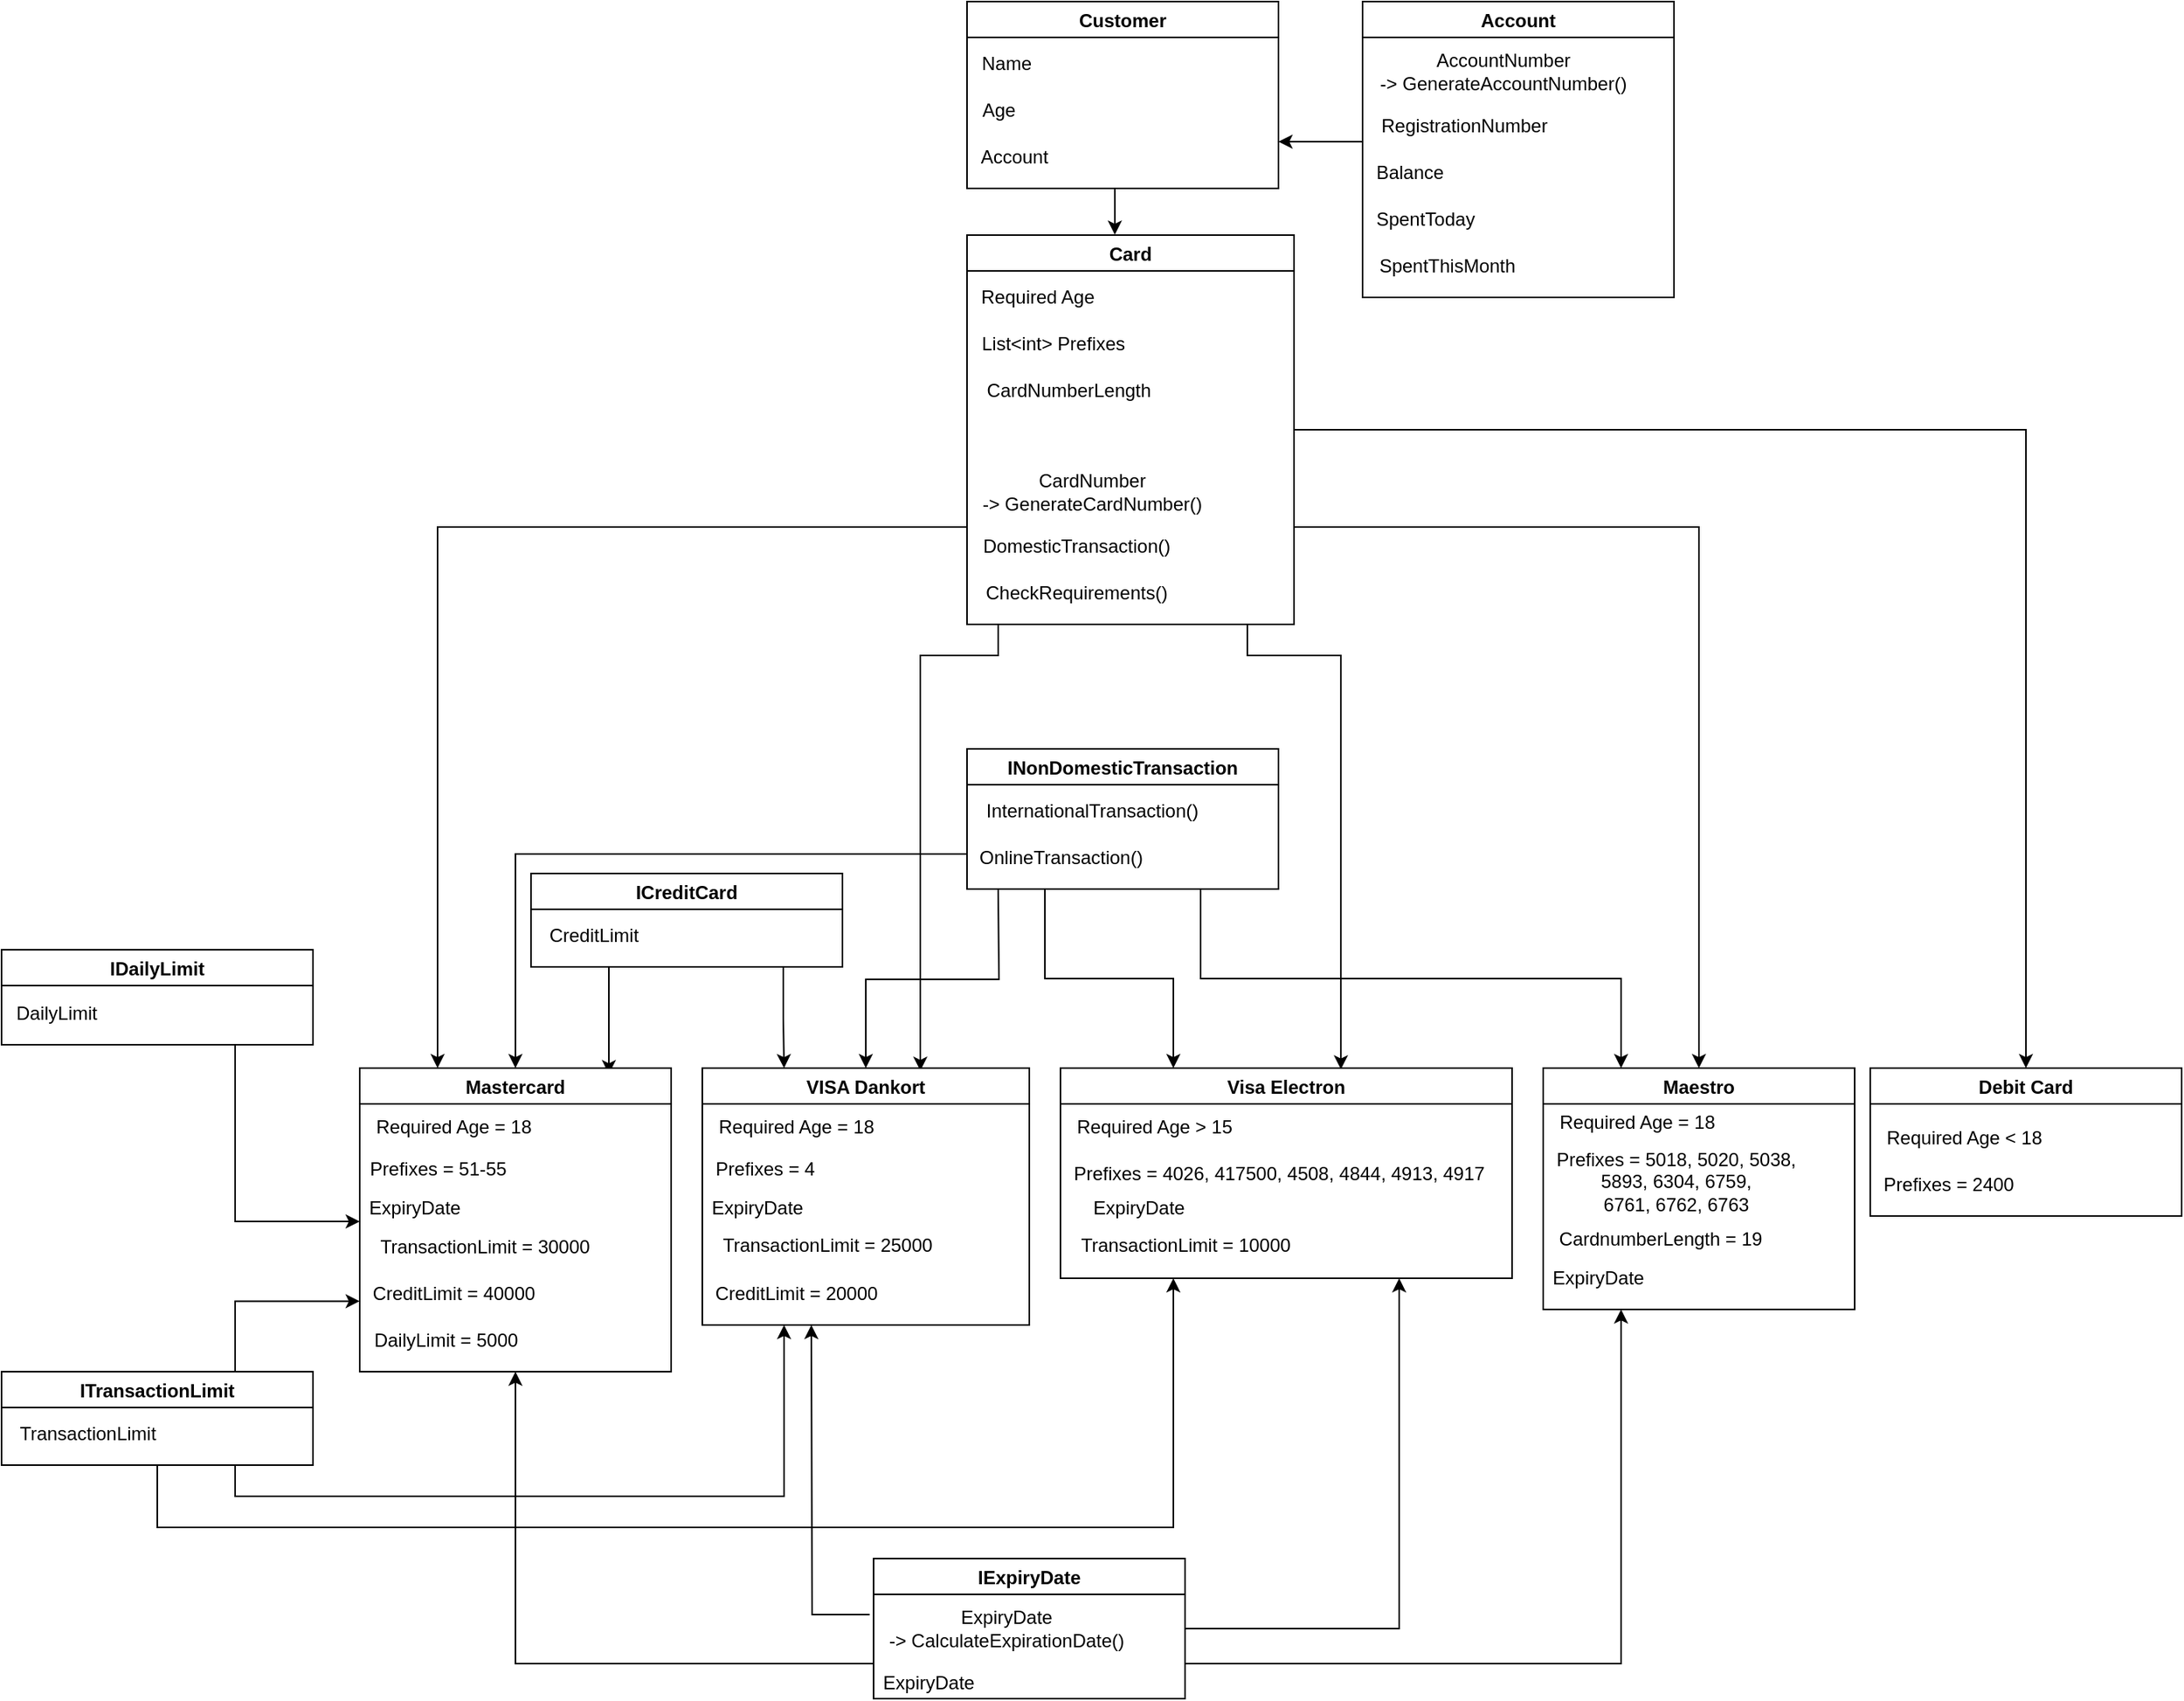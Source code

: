 <mxfile version="16.5.2" type="github">
  <diagram id="C5RBs43oDa-KdzZeNtuy" name="Page-1">
    <mxGraphModel dx="3015" dy="2326" grid="1" gridSize="10" guides="1" tooltips="1" connect="1" arrows="1" fold="1" page="1" pageScale="1" pageWidth="827" pageHeight="1169" math="0" shadow="0">
      <root>
        <mxCell id="WIyWlLk6GJQsqaUBKTNV-0" />
        <mxCell id="WIyWlLk6GJQsqaUBKTNV-1" parent="WIyWlLk6GJQsqaUBKTNV-0" />
        <mxCell id="AnMg0R0ovfiQeOs0e8Q3-82" style="edgeStyle=orthogonalEdgeStyle;rounded=0;orthogonalLoop=1;jettySize=auto;html=1;exitX=1;exitY=0.5;exitDx=0;exitDy=0;" edge="1" parent="WIyWlLk6GJQsqaUBKTNV-1" source="zxL5zWdCW-zHQKjPgyib-11" target="zxL5zWdCW-zHQKjPgyib-45">
          <mxGeometry relative="1" as="geometry" />
        </mxCell>
        <mxCell id="AnMg0R0ovfiQeOs0e8Q3-87" style="edgeStyle=orthogonalEdgeStyle;rounded=0;orthogonalLoop=1;jettySize=auto;html=1;exitX=1;exitY=0.75;exitDx=0;exitDy=0;entryX=0.5;entryY=0;entryDx=0;entryDy=0;" edge="1" parent="WIyWlLk6GJQsqaUBKTNV-1" source="zxL5zWdCW-zHQKjPgyib-11" target="zxL5zWdCW-zHQKjPgyib-53">
          <mxGeometry relative="1" as="geometry" />
        </mxCell>
        <mxCell id="AnMg0R0ovfiQeOs0e8Q3-88" style="edgeStyle=orthogonalEdgeStyle;rounded=0;orthogonalLoop=1;jettySize=auto;html=1;entryX=0.621;entryY=0.006;entryDx=0;entryDy=0;entryPerimeter=0;" edge="1" parent="WIyWlLk6GJQsqaUBKTNV-1" target="AnMg0R0ovfiQeOs0e8Q3-0">
          <mxGeometry relative="1" as="geometry">
            <mxPoint x="140" y="200" as="sourcePoint" />
            <Array as="points">
              <mxPoint x="140" y="220" />
              <mxPoint x="200" y="220" />
            </Array>
          </mxGeometry>
        </mxCell>
        <mxCell id="AnMg0R0ovfiQeOs0e8Q3-89" style="edgeStyle=orthogonalEdgeStyle;rounded=0;orthogonalLoop=1;jettySize=auto;html=1;entryX=0.662;entryY=0.01;entryDx=0;entryDy=0;entryPerimeter=0;" edge="1" parent="WIyWlLk6GJQsqaUBKTNV-1" target="AnMg0R0ovfiQeOs0e8Q3-5">
          <mxGeometry relative="1" as="geometry">
            <mxPoint x="-20" y="200" as="sourcePoint" />
            <Array as="points">
              <mxPoint x="-20" y="220" />
              <mxPoint x="-70" y="220" />
              <mxPoint x="-70" y="487" />
            </Array>
          </mxGeometry>
        </mxCell>
        <mxCell id="AnMg0R0ovfiQeOs0e8Q3-90" style="edgeStyle=orthogonalEdgeStyle;rounded=0;orthogonalLoop=1;jettySize=auto;html=1;exitX=0;exitY=0.75;exitDx=0;exitDy=0;entryX=0.25;entryY=0;entryDx=0;entryDy=0;" edge="1" parent="WIyWlLk6GJQsqaUBKTNV-1" source="zxL5zWdCW-zHQKjPgyib-11" target="AnMg0R0ovfiQeOs0e8Q3-10">
          <mxGeometry relative="1" as="geometry">
            <mxPoint x="-250" y="240" as="targetPoint" />
          </mxGeometry>
        </mxCell>
        <mxCell id="zxL5zWdCW-zHQKjPgyib-11" value="Card" style="swimlane;" parent="WIyWlLk6GJQsqaUBKTNV-1" vertex="1">
          <mxGeometry x="-40" y="-50" width="210" height="250" as="geometry" />
        </mxCell>
        <mxCell id="zxL5zWdCW-zHQKjPgyib-12" value="Required Age" style="text;html=1;align=center;verticalAlign=middle;resizable=0;points=[];autosize=1;strokeColor=none;fillColor=none;" parent="zxL5zWdCW-zHQKjPgyib-11" vertex="1">
          <mxGeometry y="30" width="90" height="20" as="geometry" />
        </mxCell>
        <mxCell id="zxL5zWdCW-zHQKjPgyib-28" value="DomesticTransaction()" style="text;html=1;align=center;verticalAlign=middle;resizable=0;points=[];autosize=1;strokeColor=none;fillColor=none;" parent="zxL5zWdCW-zHQKjPgyib-11" vertex="1">
          <mxGeometry y="190" width="140" height="20" as="geometry" />
        </mxCell>
        <mxCell id="zxL5zWdCW-zHQKjPgyib-32" value="List&amp;lt;int&amp;gt; Prefixes" style="text;html=1;align=center;verticalAlign=middle;resizable=0;points=[];autosize=1;strokeColor=none;fillColor=none;" parent="zxL5zWdCW-zHQKjPgyib-11" vertex="1">
          <mxGeometry y="60" width="110" height="20" as="geometry" />
        </mxCell>
        <mxCell id="zxL5zWdCW-zHQKjPgyib-33" value="CardNumberLength" style="text;html=1;align=center;verticalAlign=middle;resizable=0;points=[];autosize=1;strokeColor=none;fillColor=none;" parent="zxL5zWdCW-zHQKjPgyib-11" vertex="1">
          <mxGeometry y="90" width="130" height="20" as="geometry" />
        </mxCell>
        <mxCell id="zxL5zWdCW-zHQKjPgyib-34" value="&lt;div&gt;CardNumber &lt;br&gt;&lt;/div&gt;&lt;div&gt;-&amp;gt; GenerateCardNumber()&lt;/div&gt;" style="text;html=1;align=center;verticalAlign=middle;resizable=0;points=[];autosize=1;strokeColor=none;fillColor=none;" parent="zxL5zWdCW-zHQKjPgyib-11" vertex="1">
          <mxGeometry y="150" width="160" height="30" as="geometry" />
        </mxCell>
        <mxCell id="AnMg0R0ovfiQeOs0e8Q3-94" value="CheckRequirements()" style="text;html=1;align=center;verticalAlign=middle;resizable=0;points=[];autosize=1;strokeColor=none;fillColor=none;" vertex="1" parent="zxL5zWdCW-zHQKjPgyib-11">
          <mxGeometry y="220" width="140" height="20" as="geometry" />
        </mxCell>
        <mxCell id="AnMg0R0ovfiQeOs0e8Q3-39" style="edgeStyle=orthogonalEdgeStyle;rounded=0;orthogonalLoop=1;jettySize=auto;html=1;exitX=0.25;exitY=1;exitDx=0;exitDy=0;entryX=0.8;entryY=0.02;entryDx=0;entryDy=0;entryPerimeter=0;" edge="1" parent="WIyWlLk6GJQsqaUBKTNV-1" source="zxL5zWdCW-zHQKjPgyib-15" target="AnMg0R0ovfiQeOs0e8Q3-10">
          <mxGeometry relative="1" as="geometry" />
        </mxCell>
        <mxCell id="AnMg0R0ovfiQeOs0e8Q3-40" style="edgeStyle=orthogonalEdgeStyle;rounded=0;orthogonalLoop=1;jettySize=auto;html=1;exitX=0.75;exitY=1;exitDx=0;exitDy=0;entryX=0.25;entryY=0;entryDx=0;entryDy=0;" edge="1" parent="WIyWlLk6GJQsqaUBKTNV-1" source="zxL5zWdCW-zHQKjPgyib-15" target="AnMg0R0ovfiQeOs0e8Q3-5">
          <mxGeometry relative="1" as="geometry">
            <Array as="points">
              <mxPoint x="-158" y="420" />
              <mxPoint x="-158" y="453" />
              <mxPoint x="-157" y="453" />
            </Array>
          </mxGeometry>
        </mxCell>
        <mxCell id="zxL5zWdCW-zHQKjPgyib-15" value="ICreditCard" style="swimlane;" parent="WIyWlLk6GJQsqaUBKTNV-1" vertex="1">
          <mxGeometry x="-320" y="360" width="200" height="60" as="geometry" />
        </mxCell>
        <mxCell id="zxL5zWdCW-zHQKjPgyib-14" value="&lt;div&gt;CreditLimit&lt;/div&gt;" style="text;html=1;align=center;verticalAlign=middle;resizable=0;points=[];autosize=1;strokeColor=none;fillColor=none;" parent="zxL5zWdCW-zHQKjPgyib-15" vertex="1">
          <mxGeometry y="30" width="80" height="20" as="geometry" />
        </mxCell>
        <mxCell id="AnMg0R0ovfiQeOs0e8Q3-53" style="edgeStyle=orthogonalEdgeStyle;rounded=0;orthogonalLoop=1;jettySize=auto;html=1;exitX=0.75;exitY=0;exitDx=0;exitDy=0;entryX=0;entryY=0.737;entryDx=0;entryDy=0;entryPerimeter=0;" edge="1" parent="WIyWlLk6GJQsqaUBKTNV-1" source="zxL5zWdCW-zHQKjPgyib-16" target="AnMg0R0ovfiQeOs0e8Q3-33">
          <mxGeometry relative="1" as="geometry">
            <mxPoint x="-465" y="642.5" as="sourcePoint" />
          </mxGeometry>
        </mxCell>
        <mxCell id="AnMg0R0ovfiQeOs0e8Q3-54" style="edgeStyle=orthogonalEdgeStyle;rounded=0;orthogonalLoop=1;jettySize=auto;html=1;exitX=0.75;exitY=1;exitDx=0;exitDy=0;entryX=0.25;entryY=1;entryDx=0;entryDy=0;" edge="1" parent="WIyWlLk6GJQsqaUBKTNV-1" source="zxL5zWdCW-zHQKjPgyib-16" target="AnMg0R0ovfiQeOs0e8Q3-5">
          <mxGeometry relative="1" as="geometry" />
        </mxCell>
        <mxCell id="AnMg0R0ovfiQeOs0e8Q3-55" style="edgeStyle=orthogonalEdgeStyle;rounded=0;orthogonalLoop=1;jettySize=auto;html=1;exitX=0.5;exitY=1;exitDx=0;exitDy=0;entryX=0.25;entryY=1;entryDx=0;entryDy=0;" edge="1" parent="WIyWlLk6GJQsqaUBKTNV-1" source="zxL5zWdCW-zHQKjPgyib-16" target="AnMg0R0ovfiQeOs0e8Q3-0">
          <mxGeometry relative="1" as="geometry">
            <Array as="points">
              <mxPoint x="-560" y="780" />
              <mxPoint x="93" y="780" />
            </Array>
          </mxGeometry>
        </mxCell>
        <mxCell id="zxL5zWdCW-zHQKjPgyib-16" value="ITransactionLimit" style="swimlane;startSize=23;" parent="WIyWlLk6GJQsqaUBKTNV-1" vertex="1">
          <mxGeometry x="-660" y="680" width="200" height="60" as="geometry" />
        </mxCell>
        <mxCell id="zxL5zWdCW-zHQKjPgyib-17" value="&lt;div&gt;TransactionLimit&lt;/div&gt;" style="text;html=1;align=center;verticalAlign=middle;resizable=0;points=[];autosize=1;strokeColor=none;fillColor=none;" parent="zxL5zWdCW-zHQKjPgyib-16" vertex="1">
          <mxGeometry y="30" width="110" height="20" as="geometry" />
        </mxCell>
        <mxCell id="AnMg0R0ovfiQeOs0e8Q3-43" style="edgeStyle=orthogonalEdgeStyle;rounded=0;orthogonalLoop=1;jettySize=auto;html=1;exitX=0;exitY=0.75;exitDx=0;exitDy=0;entryX=0.5;entryY=0;entryDx=0;entryDy=0;" edge="1" parent="WIyWlLk6GJQsqaUBKTNV-1" source="zxL5zWdCW-zHQKjPgyib-29" target="AnMg0R0ovfiQeOs0e8Q3-10">
          <mxGeometry relative="1" as="geometry" />
        </mxCell>
        <mxCell id="AnMg0R0ovfiQeOs0e8Q3-44" style="edgeStyle=orthogonalEdgeStyle;rounded=0;orthogonalLoop=1;jettySize=auto;html=1;entryX=0.5;entryY=0;entryDx=0;entryDy=0;" edge="1" parent="WIyWlLk6GJQsqaUBKTNV-1" target="AnMg0R0ovfiQeOs0e8Q3-5">
          <mxGeometry relative="1" as="geometry">
            <mxPoint x="-20" y="370" as="sourcePoint" />
          </mxGeometry>
        </mxCell>
        <mxCell id="AnMg0R0ovfiQeOs0e8Q3-45" style="edgeStyle=orthogonalEdgeStyle;rounded=0;orthogonalLoop=1;jettySize=auto;html=1;exitX=0.25;exitY=1;exitDx=0;exitDy=0;entryX=0.25;entryY=0;entryDx=0;entryDy=0;" edge="1" parent="WIyWlLk6GJQsqaUBKTNV-1" source="zxL5zWdCW-zHQKjPgyib-29" target="AnMg0R0ovfiQeOs0e8Q3-0">
          <mxGeometry relative="1" as="geometry" />
        </mxCell>
        <mxCell id="AnMg0R0ovfiQeOs0e8Q3-47" style="edgeStyle=orthogonalEdgeStyle;rounded=0;orthogonalLoop=1;jettySize=auto;html=1;exitX=0.75;exitY=1;exitDx=0;exitDy=0;entryX=0.25;entryY=0;entryDx=0;entryDy=0;" edge="1" parent="WIyWlLk6GJQsqaUBKTNV-1" source="zxL5zWdCW-zHQKjPgyib-29" target="zxL5zWdCW-zHQKjPgyib-53">
          <mxGeometry relative="1" as="geometry" />
        </mxCell>
        <mxCell id="zxL5zWdCW-zHQKjPgyib-29" value="INonDomesticTransaction" style="swimlane;" parent="WIyWlLk6GJQsqaUBKTNV-1" vertex="1">
          <mxGeometry x="-40" y="280" width="200" height="90" as="geometry" />
        </mxCell>
        <mxCell id="zxL5zWdCW-zHQKjPgyib-30" value="InternationalTransaction()" style="text;html=1;align=center;verticalAlign=middle;resizable=0;points=[];autosize=1;strokeColor=none;fillColor=none;" parent="zxL5zWdCW-zHQKjPgyib-29" vertex="1">
          <mxGeometry y="30" width="160" height="20" as="geometry" />
        </mxCell>
        <mxCell id="zxL5zWdCW-zHQKjPgyib-31" value="OnlineTransaction()" style="text;html=1;align=center;verticalAlign=middle;resizable=0;points=[];autosize=1;strokeColor=none;fillColor=none;" parent="zxL5zWdCW-zHQKjPgyib-29" vertex="1">
          <mxGeometry y="60" width="120" height="20" as="geometry" />
        </mxCell>
        <mxCell id="AnMg0R0ovfiQeOs0e8Q3-59" style="edgeStyle=orthogonalEdgeStyle;rounded=0;orthogonalLoop=1;jettySize=auto;html=1;exitX=1;exitY=0.75;exitDx=0;exitDy=0;entryX=0.25;entryY=1;entryDx=0;entryDy=0;" edge="1" parent="WIyWlLk6GJQsqaUBKTNV-1" source="zxL5zWdCW-zHQKjPgyib-38" target="zxL5zWdCW-zHQKjPgyib-53">
          <mxGeometry relative="1" as="geometry" />
        </mxCell>
        <mxCell id="AnMg0R0ovfiQeOs0e8Q3-60" style="edgeStyle=orthogonalEdgeStyle;rounded=0;orthogonalLoop=1;jettySize=auto;html=1;exitX=1;exitY=0.5;exitDx=0;exitDy=0;entryX=0.75;entryY=1;entryDx=0;entryDy=0;" edge="1" parent="WIyWlLk6GJQsqaUBKTNV-1" source="zxL5zWdCW-zHQKjPgyib-38" target="AnMg0R0ovfiQeOs0e8Q3-0">
          <mxGeometry relative="1" as="geometry" />
        </mxCell>
        <mxCell id="AnMg0R0ovfiQeOs0e8Q3-61" style="edgeStyle=orthogonalEdgeStyle;rounded=0;orthogonalLoop=1;jettySize=auto;html=1;exitX=-0.015;exitY=0.2;exitDx=0;exitDy=0;exitPerimeter=0;" edge="1" parent="WIyWlLk6GJQsqaUBKTNV-1" source="zxL5zWdCW-zHQKjPgyib-37">
          <mxGeometry relative="1" as="geometry">
            <mxPoint x="-140" y="650" as="targetPoint" />
          </mxGeometry>
        </mxCell>
        <mxCell id="AnMg0R0ovfiQeOs0e8Q3-62" style="edgeStyle=orthogonalEdgeStyle;rounded=0;orthogonalLoop=1;jettySize=auto;html=1;exitX=0;exitY=0.75;exitDx=0;exitDy=0;entryX=0.5;entryY=1;entryDx=0;entryDy=0;" edge="1" parent="WIyWlLk6GJQsqaUBKTNV-1" source="zxL5zWdCW-zHQKjPgyib-38" target="AnMg0R0ovfiQeOs0e8Q3-10">
          <mxGeometry relative="1" as="geometry" />
        </mxCell>
        <mxCell id="zxL5zWdCW-zHQKjPgyib-38" value="IExpiryDate" style="swimlane;" parent="WIyWlLk6GJQsqaUBKTNV-1" vertex="1">
          <mxGeometry x="-100" y="800" width="200" height="90" as="geometry" />
        </mxCell>
        <mxCell id="zxL5zWdCW-zHQKjPgyib-37" value="&lt;div&gt;ExpiryDate&lt;/div&gt;&lt;div&gt;-&amp;gt; CalculateExpirationDate()&lt;br&gt;&lt;/div&gt;" style="text;html=1;align=center;verticalAlign=middle;resizable=0;points=[];autosize=1;strokeColor=none;fillColor=none;" parent="zxL5zWdCW-zHQKjPgyib-38" vertex="1">
          <mxGeometry y="30" width="170" height="30" as="geometry" />
        </mxCell>
        <mxCell id="AnMg0R0ovfiQeOs0e8Q3-99" value="ExpiryDate" style="text;html=1;align=center;verticalAlign=middle;resizable=0;points=[];autosize=1;strokeColor=none;fillColor=none;" vertex="1" parent="zxL5zWdCW-zHQKjPgyib-38">
          <mxGeometry y="70" width="70" height="20" as="geometry" />
        </mxCell>
        <mxCell id="AnMg0R0ovfiQeOs0e8Q3-116" style="edgeStyle=orthogonalEdgeStyle;rounded=0;orthogonalLoop=1;jettySize=auto;html=1;exitX=0.5;exitY=1;exitDx=0;exitDy=0;entryX=0.452;entryY=-0.001;entryDx=0;entryDy=0;entryPerimeter=0;" edge="1" parent="WIyWlLk6GJQsqaUBKTNV-1" source="zxL5zWdCW-zHQKjPgyib-39" target="zxL5zWdCW-zHQKjPgyib-11">
          <mxGeometry relative="1" as="geometry" />
        </mxCell>
        <mxCell id="zxL5zWdCW-zHQKjPgyib-39" value="Customer" style="swimlane;" parent="WIyWlLk6GJQsqaUBKTNV-1" vertex="1">
          <mxGeometry x="-40" y="-200" width="200" height="120" as="geometry" />
        </mxCell>
        <mxCell id="zxL5zWdCW-zHQKjPgyib-40" value="Name" style="text;html=1;align=center;verticalAlign=middle;resizable=0;points=[];autosize=1;strokeColor=none;fillColor=none;" parent="zxL5zWdCW-zHQKjPgyib-39" vertex="1">
          <mxGeometry y="30" width="50" height="20" as="geometry" />
        </mxCell>
        <mxCell id="zxL5zWdCW-zHQKjPgyib-41" value="Age" style="text;html=1;align=center;verticalAlign=middle;resizable=0;points=[];autosize=1;strokeColor=none;fillColor=none;" parent="zxL5zWdCW-zHQKjPgyib-39" vertex="1">
          <mxGeometry y="60" width="40" height="20" as="geometry" />
        </mxCell>
        <mxCell id="AnMg0R0ovfiQeOs0e8Q3-113" value="Account" style="text;html=1;align=center;verticalAlign=middle;resizable=0;points=[];autosize=1;strokeColor=none;fillColor=none;" vertex="1" parent="zxL5zWdCW-zHQKjPgyib-39">
          <mxGeometry y="90" width="60" height="20" as="geometry" />
        </mxCell>
        <mxCell id="zxL5zWdCW-zHQKjPgyib-45" value="Debit Card" style="swimlane;" parent="WIyWlLk6GJQsqaUBKTNV-1" vertex="1">
          <mxGeometry x="540" y="485" width="200" height="95" as="geometry" />
        </mxCell>
        <mxCell id="zxL5zWdCW-zHQKjPgyib-47" value="Required Age &amp;lt; 18" style="text;html=1;align=center;verticalAlign=middle;resizable=0;points=[];autosize=1;strokeColor=none;fillColor=none;" parent="zxL5zWdCW-zHQKjPgyib-45" vertex="1">
          <mxGeometry y="35" width="120" height="20" as="geometry" />
        </mxCell>
        <mxCell id="zxL5zWdCW-zHQKjPgyib-48" value="Prefixes = 2400" style="text;html=1;align=center;verticalAlign=middle;resizable=0;points=[];autosize=1;strokeColor=none;fillColor=none;" parent="zxL5zWdCW-zHQKjPgyib-45" vertex="1">
          <mxGeometry y="65" width="100" height="20" as="geometry" />
        </mxCell>
        <mxCell id="zxL5zWdCW-zHQKjPgyib-53" value="Maestro" style="swimlane;" parent="WIyWlLk6GJQsqaUBKTNV-1" vertex="1">
          <mxGeometry x="330" y="485" width="200" height="155" as="geometry" />
        </mxCell>
        <mxCell id="zxL5zWdCW-zHQKjPgyib-59" value="Required Age = 18" style="text;html=1;align=center;verticalAlign=middle;resizable=0;points=[];autosize=1;strokeColor=none;fillColor=none;" parent="zxL5zWdCW-zHQKjPgyib-53" vertex="1">
          <mxGeometry y="25" width="120" height="20" as="geometry" />
        </mxCell>
        <mxCell id="zxL5zWdCW-zHQKjPgyib-60" value="&lt;div&gt;Prefixes = 5018, 5020, 5038, &lt;br&gt;&lt;/div&gt;&lt;div&gt;5893, 6304, 6759, &lt;br&gt;&lt;/div&gt;&lt;div&gt;6761, 6762, 6763&lt;/div&gt;" style="text;html=1;align=center;verticalAlign=middle;resizable=0;points=[];autosize=1;strokeColor=none;fillColor=none;" parent="zxL5zWdCW-zHQKjPgyib-53" vertex="1">
          <mxGeometry y="47.5" width="170" height="50" as="geometry" />
        </mxCell>
        <mxCell id="zxL5zWdCW-zHQKjPgyib-61" value="CardnumberLength = 19" style="text;html=1;align=center;verticalAlign=middle;resizable=0;points=[];autosize=1;strokeColor=none;fillColor=none;" parent="zxL5zWdCW-zHQKjPgyib-53" vertex="1">
          <mxGeometry y="100" width="150" height="20" as="geometry" />
        </mxCell>
        <mxCell id="zxL5zWdCW-zHQKjPgyib-64" value="ExpiryDate" style="text;html=1;align=center;verticalAlign=middle;resizable=0;points=[];autosize=1;strokeColor=none;fillColor=none;" parent="zxL5zWdCW-zHQKjPgyib-53" vertex="1">
          <mxGeometry y="125" width="70" height="20" as="geometry" />
        </mxCell>
        <mxCell id="AnMg0R0ovfiQeOs0e8Q3-0" value="Visa Electron" style="swimlane;" vertex="1" parent="WIyWlLk6GJQsqaUBKTNV-1">
          <mxGeometry x="20" y="485" width="290" height="135" as="geometry" />
        </mxCell>
        <mxCell id="AnMg0R0ovfiQeOs0e8Q3-11" value="Required Age &amp;gt; 15" style="text;html=1;align=center;verticalAlign=middle;resizable=0;points=[];autosize=1;strokeColor=none;fillColor=none;" vertex="1" parent="AnMg0R0ovfiQeOs0e8Q3-0">
          <mxGeometry y="27.5" width="120" height="20" as="geometry" />
        </mxCell>
        <mxCell id="AnMg0R0ovfiQeOs0e8Q3-12" value="Prefixes = 4026, 417500, 4508, 4844, 4913, 4917" style="text;html=1;align=center;verticalAlign=middle;resizable=0;points=[];autosize=1;strokeColor=none;fillColor=none;" vertex="1" parent="AnMg0R0ovfiQeOs0e8Q3-0">
          <mxGeometry y="57.5" width="280" height="20" as="geometry" />
        </mxCell>
        <mxCell id="AnMg0R0ovfiQeOs0e8Q3-16" value="ExpiryDate" style="text;html=1;align=center;verticalAlign=middle;resizable=0;points=[];autosize=1;strokeColor=none;fillColor=none;" vertex="1" parent="AnMg0R0ovfiQeOs0e8Q3-0">
          <mxGeometry x="15" y="80" width="70" height="20" as="geometry" />
        </mxCell>
        <mxCell id="AnMg0R0ovfiQeOs0e8Q3-23" value="TransactionLimit = 10000" style="text;html=1;align=center;verticalAlign=middle;resizable=0;points=[];autosize=1;strokeColor=none;fillColor=none;" vertex="1" parent="AnMg0R0ovfiQeOs0e8Q3-0">
          <mxGeometry y="103.75" width="160" height="20" as="geometry" />
        </mxCell>
        <mxCell id="AnMg0R0ovfiQeOs0e8Q3-5" value="VISA Dankort" style="swimlane;" vertex="1" parent="WIyWlLk6GJQsqaUBKTNV-1">
          <mxGeometry x="-210" y="485" width="210" height="165" as="geometry" />
        </mxCell>
        <mxCell id="AnMg0R0ovfiQeOs0e8Q3-17" value="&lt;div&gt;Required Age = 18&lt;/div&gt;" style="text;html=1;align=center;verticalAlign=middle;resizable=0;points=[];autosize=1;strokeColor=none;fillColor=none;" vertex="1" parent="AnMg0R0ovfiQeOs0e8Q3-5">
          <mxGeometry y="27.5" width="120" height="20" as="geometry" />
        </mxCell>
        <mxCell id="AnMg0R0ovfiQeOs0e8Q3-18" value="Prefixes = 4" style="text;html=1;align=center;verticalAlign=middle;resizable=0;points=[];autosize=1;strokeColor=none;fillColor=none;" vertex="1" parent="AnMg0R0ovfiQeOs0e8Q3-5">
          <mxGeometry y="55" width="80" height="20" as="geometry" />
        </mxCell>
        <mxCell id="AnMg0R0ovfiQeOs0e8Q3-22" value="ExpiryDate" style="text;html=1;align=center;verticalAlign=middle;resizable=0;points=[];autosize=1;strokeColor=none;fillColor=none;" vertex="1" parent="AnMg0R0ovfiQeOs0e8Q3-5">
          <mxGeometry y="79.5" width="70" height="20" as="geometry" />
        </mxCell>
        <mxCell id="AnMg0R0ovfiQeOs0e8Q3-24" value="TransactionLimit = 25000" style="text;html=1;align=center;verticalAlign=middle;resizable=0;points=[];autosize=1;strokeColor=none;fillColor=none;" vertex="1" parent="AnMg0R0ovfiQeOs0e8Q3-5">
          <mxGeometry y="104" width="160" height="20" as="geometry" />
        </mxCell>
        <mxCell id="AnMg0R0ovfiQeOs0e8Q3-25" value="CreditLimit = 20000" style="text;html=1;align=center;verticalAlign=middle;resizable=0;points=[];autosize=1;strokeColor=none;fillColor=none;" vertex="1" parent="AnMg0R0ovfiQeOs0e8Q3-5">
          <mxGeometry y="135" width="120" height="20" as="geometry" />
        </mxCell>
        <mxCell id="AnMg0R0ovfiQeOs0e8Q3-10" value="Mastercard" style="swimlane;" vertex="1" parent="WIyWlLk6GJQsqaUBKTNV-1">
          <mxGeometry x="-430" y="485" width="200" height="195" as="geometry" />
        </mxCell>
        <mxCell id="AnMg0R0ovfiQeOs0e8Q3-26" value="&lt;div&gt;Required Age = 18&lt;/div&gt;" style="text;html=1;align=center;verticalAlign=middle;resizable=0;points=[];autosize=1;strokeColor=none;fillColor=none;" vertex="1" parent="AnMg0R0ovfiQeOs0e8Q3-10">
          <mxGeometry y="27.5" width="120" height="20" as="geometry" />
        </mxCell>
        <mxCell id="AnMg0R0ovfiQeOs0e8Q3-27" value="Prefixes = 51-55" style="text;html=1;align=center;verticalAlign=middle;resizable=0;points=[];autosize=1;strokeColor=none;fillColor=none;" vertex="1" parent="AnMg0R0ovfiQeOs0e8Q3-10">
          <mxGeometry y="55" width="100" height="20" as="geometry" />
        </mxCell>
        <mxCell id="AnMg0R0ovfiQeOs0e8Q3-31" value="ExpiryDate" style="text;html=1;align=center;verticalAlign=middle;resizable=0;points=[];autosize=1;strokeColor=none;fillColor=none;" vertex="1" parent="AnMg0R0ovfiQeOs0e8Q3-10">
          <mxGeometry y="80" width="70" height="20" as="geometry" />
        </mxCell>
        <mxCell id="AnMg0R0ovfiQeOs0e8Q3-32" value="TransactionLimit = 30000" style="text;html=1;align=center;verticalAlign=middle;resizable=0;points=[];autosize=1;strokeColor=none;fillColor=none;" vertex="1" parent="AnMg0R0ovfiQeOs0e8Q3-10">
          <mxGeometry y="105" width="160" height="20" as="geometry" />
        </mxCell>
        <mxCell id="AnMg0R0ovfiQeOs0e8Q3-33" value="CreditLimit = 40000" style="text;html=1;align=center;verticalAlign=middle;resizable=0;points=[];autosize=1;strokeColor=none;fillColor=none;" vertex="1" parent="AnMg0R0ovfiQeOs0e8Q3-10">
          <mxGeometry y="135" width="120" height="20" as="geometry" />
        </mxCell>
        <mxCell id="AnMg0R0ovfiQeOs0e8Q3-107" value="DailyLimit = 5000" style="text;html=1;align=center;verticalAlign=middle;resizable=0;points=[];autosize=1;strokeColor=none;fillColor=none;" vertex="1" parent="AnMg0R0ovfiQeOs0e8Q3-10">
          <mxGeometry y="165" width="110" height="20" as="geometry" />
        </mxCell>
        <mxCell id="AnMg0R0ovfiQeOs0e8Q3-109" style="edgeStyle=orthogonalEdgeStyle;rounded=0;orthogonalLoop=1;jettySize=auto;html=1;exitX=0.75;exitY=1;exitDx=0;exitDy=0;entryX=0;entryY=0.925;entryDx=0;entryDy=0;entryPerimeter=0;" edge="1" parent="WIyWlLk6GJQsqaUBKTNV-1" source="AnMg0R0ovfiQeOs0e8Q3-105" target="AnMg0R0ovfiQeOs0e8Q3-31">
          <mxGeometry relative="1" as="geometry" />
        </mxCell>
        <mxCell id="AnMg0R0ovfiQeOs0e8Q3-105" value="IDailyLimit" style="swimlane;" vertex="1" parent="WIyWlLk6GJQsqaUBKTNV-1">
          <mxGeometry x="-660" y="409" width="200" height="61" as="geometry" />
        </mxCell>
        <mxCell id="AnMg0R0ovfiQeOs0e8Q3-106" value="DailyLimit" style="text;html=1;align=center;verticalAlign=middle;resizable=0;points=[];autosize=1;strokeColor=none;fillColor=none;" vertex="1" parent="AnMg0R0ovfiQeOs0e8Q3-105">
          <mxGeometry y="31" width="70" height="20" as="geometry" />
        </mxCell>
        <mxCell id="AnMg0R0ovfiQeOs0e8Q3-118" style="edgeStyle=orthogonalEdgeStyle;rounded=0;orthogonalLoop=1;jettySize=auto;html=1;exitX=0;exitY=0.5;exitDx=0;exitDy=0;entryX=1;entryY=0.75;entryDx=0;entryDy=0;" edge="1" parent="WIyWlLk6GJQsqaUBKTNV-1" source="AnMg0R0ovfiQeOs0e8Q3-110" target="zxL5zWdCW-zHQKjPgyib-39">
          <mxGeometry relative="1" as="geometry">
            <Array as="points">
              <mxPoint x="214" y="-110" />
            </Array>
          </mxGeometry>
        </mxCell>
        <mxCell id="AnMg0R0ovfiQeOs0e8Q3-110" value="Account" style="swimlane;" vertex="1" parent="WIyWlLk6GJQsqaUBKTNV-1">
          <mxGeometry x="214" y="-200" width="200" height="190" as="geometry" />
        </mxCell>
        <mxCell id="AnMg0R0ovfiQeOs0e8Q3-95" value="&lt;div&gt;AccountNumber&lt;/div&gt;&lt;div&gt;-&amp;gt; GenerateAccountNumber()&lt;br&gt;&lt;/div&gt;" style="text;html=1;align=center;verticalAlign=middle;resizable=0;points=[];autosize=1;strokeColor=none;fillColor=none;" vertex="1" parent="AnMg0R0ovfiQeOs0e8Q3-110">
          <mxGeometry y="30" width="180" height="30" as="geometry" />
        </mxCell>
        <mxCell id="AnMg0R0ovfiQeOs0e8Q3-119" value="Balance" style="text;html=1;align=center;verticalAlign=middle;resizable=0;points=[];autosize=1;strokeColor=none;fillColor=none;" vertex="1" parent="AnMg0R0ovfiQeOs0e8Q3-110">
          <mxGeometry y="100" width="60" height="20" as="geometry" />
        </mxCell>
        <mxCell id="AnMg0R0ovfiQeOs0e8Q3-120" value="SpentToday" style="text;html=1;align=center;verticalAlign=middle;resizable=0;points=[];autosize=1;strokeColor=none;fillColor=none;" vertex="1" parent="AnMg0R0ovfiQeOs0e8Q3-110">
          <mxGeometry y="130" width="80" height="20" as="geometry" />
        </mxCell>
        <mxCell id="AnMg0R0ovfiQeOs0e8Q3-121" value="SpentThisMonth" style="text;html=1;align=center;verticalAlign=middle;resizable=0;points=[];autosize=1;strokeColor=none;fillColor=none;" vertex="1" parent="AnMg0R0ovfiQeOs0e8Q3-110">
          <mxGeometry x="4" y="160" width="100" height="20" as="geometry" />
        </mxCell>
        <mxCell id="zxL5zWdCW-zHQKjPgyib-42" value="&lt;div&gt;RegistrationNumber&lt;/div&gt;" style="text;html=1;align=center;verticalAlign=middle;resizable=0;points=[];autosize=1;strokeColor=none;fillColor=none;" parent="AnMg0R0ovfiQeOs0e8Q3-110" vertex="1">
          <mxGeometry y="70" width="130" height="20" as="geometry" />
        </mxCell>
      </root>
    </mxGraphModel>
  </diagram>
</mxfile>
